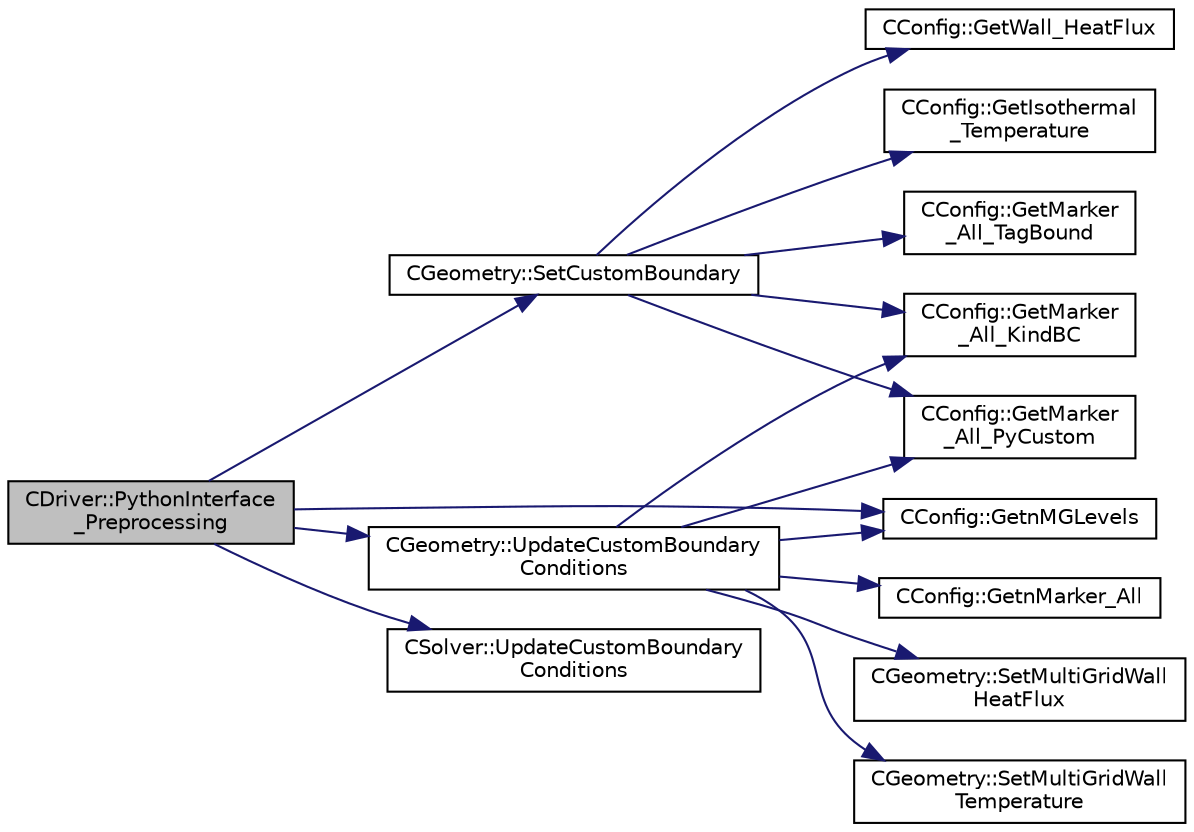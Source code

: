 digraph "CDriver::PythonInterface_Preprocessing"
{
  edge [fontname="Helvetica",fontsize="10",labelfontname="Helvetica",labelfontsize="10"];
  node [fontname="Helvetica",fontsize="10",shape=record];
  rankdir="LR";
  Node1849 [label="CDriver::PythonInterface\l_Preprocessing",height=0.2,width=0.4,color="black", fillcolor="grey75", style="filled", fontcolor="black"];
  Node1849 -> Node1850 [color="midnightblue",fontsize="10",style="solid",fontname="Helvetica"];
  Node1850 [label="CConfig::GetnMGLevels",height=0.2,width=0.4,color="black", fillcolor="white", style="filled",URL="$class_c_config.html#aea7f78497a5cd863bd065391232329fd",tooltip="Get the number of multigrid levels. "];
  Node1849 -> Node1851 [color="midnightblue",fontsize="10",style="solid",fontname="Helvetica"];
  Node1851 [label="CGeometry::SetCustomBoundary",height=0.2,width=0.4,color="black", fillcolor="white", style="filled",URL="$class_c_geometry.html#a15dd9fe9352493c70f21b217bab034ea",tooltip="Set the data containers for customized boundary conditions. "];
  Node1851 -> Node1852 [color="midnightblue",fontsize="10",style="solid",fontname="Helvetica"];
  Node1852 [label="CConfig::GetMarker\l_All_TagBound",height=0.2,width=0.4,color="black", fillcolor="white", style="filled",URL="$class_c_config.html#a967e969a3beb24bb6e57d7036af003be",tooltip="Get the index of the surface defined in the geometry file. "];
  Node1851 -> Node1853 [color="midnightblue",fontsize="10",style="solid",fontname="Helvetica"];
  Node1853 [label="CConfig::GetMarker\l_All_PyCustom",height=0.2,width=0.4,color="black", fillcolor="white", style="filled",URL="$class_c_config.html#a5c4f3fe48fe141bcea832b12fa7f7588",tooltip="Get the Python customization for a marker val_marker. "];
  Node1851 -> Node1854 [color="midnightblue",fontsize="10",style="solid",fontname="Helvetica"];
  Node1854 [label="CConfig::GetMarker\l_All_KindBC",height=0.2,width=0.4,color="black", fillcolor="white", style="filled",URL="$class_c_config.html#a57d43acc1457d2d27095ce006218862e",tooltip="Get the kind of boundary for each marker. "];
  Node1851 -> Node1855 [color="midnightblue",fontsize="10",style="solid",fontname="Helvetica"];
  Node1855 [label="CConfig::GetWall_HeatFlux",height=0.2,width=0.4,color="black", fillcolor="white", style="filled",URL="$class_c_config.html#a13a89ffbaf099f490fb7080163879e55",tooltip="Get the wall heat flux on a constant heat flux boundary. "];
  Node1851 -> Node1856 [color="midnightblue",fontsize="10",style="solid",fontname="Helvetica"];
  Node1856 [label="CConfig::GetIsothermal\l_Temperature",height=0.2,width=0.4,color="black", fillcolor="white", style="filled",URL="$class_c_config.html#a714590a2565d2a339ee22009ada1c7f9",tooltip="Get the wall temperature (static) at an isothermal boundary. "];
  Node1849 -> Node1857 [color="midnightblue",fontsize="10",style="solid",fontname="Helvetica"];
  Node1857 [label="CGeometry::UpdateCustomBoundary\lConditions",height=0.2,width=0.4,color="black", fillcolor="white", style="filled",URL="$class_c_geometry.html#a65d6e849b384ed08a35930f360aedda6",tooltip="Update the multi-grid structure for the customized boundary conditions. "];
  Node1857 -> Node1850 [color="midnightblue",fontsize="10",style="solid",fontname="Helvetica"];
  Node1857 -> Node1858 [color="midnightblue",fontsize="10",style="solid",fontname="Helvetica"];
  Node1858 [label="CConfig::GetnMarker_All",height=0.2,width=0.4,color="black", fillcolor="white", style="filled",URL="$class_c_config.html#a300c4884edfc0c2acf395036439004f4",tooltip="Get the total number of boundary markers including send/receive domains. "];
  Node1857 -> Node1853 [color="midnightblue",fontsize="10",style="solid",fontname="Helvetica"];
  Node1857 -> Node1854 [color="midnightblue",fontsize="10",style="solid",fontname="Helvetica"];
  Node1857 -> Node1859 [color="midnightblue",fontsize="10",style="solid",fontname="Helvetica"];
  Node1859 [label="CGeometry::SetMultiGridWall\lHeatFlux",height=0.2,width=0.4,color="black", fillcolor="white", style="filled",URL="$class_c_geometry.html#a16fda3a198bbe577f97ef47b6b722779",tooltip="A virtual member. "];
  Node1857 -> Node1860 [color="midnightblue",fontsize="10",style="solid",fontname="Helvetica"];
  Node1860 [label="CGeometry::SetMultiGridWall\lTemperature",height=0.2,width=0.4,color="black", fillcolor="white", style="filled",URL="$class_c_geometry.html#adf21ade8b1d3d44a912440982dcce409",tooltip="A virtual member. "];
  Node1849 -> Node1861 [color="midnightblue",fontsize="10",style="solid",fontname="Helvetica"];
  Node1861 [label="CSolver::UpdateCustomBoundary\lConditions",height=0.2,width=0.4,color="black", fillcolor="white", style="filled",URL="$class_c_solver.html#a5345ff78175ed097e9a4766bf9c8d66b",tooltip="Update the multi-grid structure for the customized boundary conditions. "];
}
